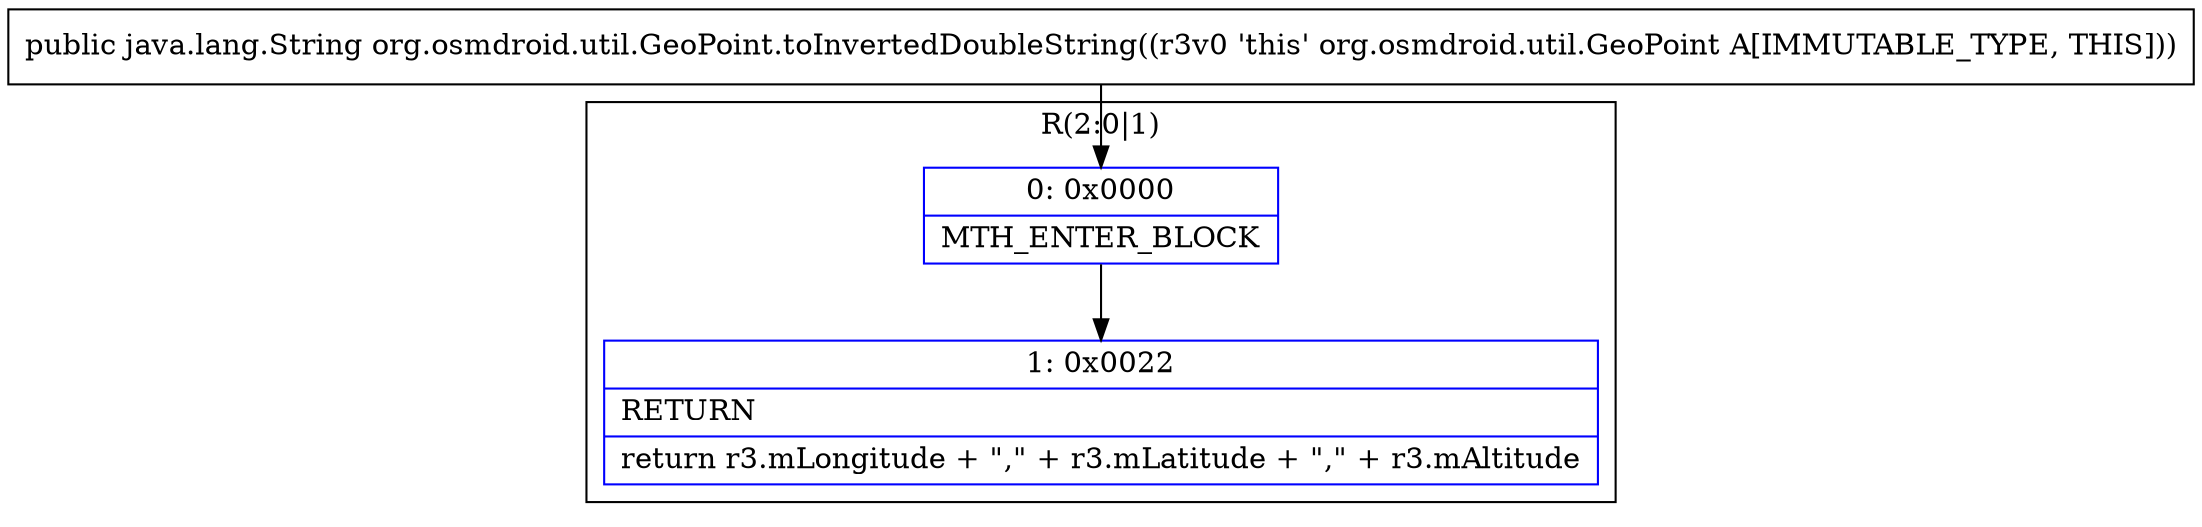 digraph "CFG fororg.osmdroid.util.GeoPoint.toInvertedDoubleString()Ljava\/lang\/String;" {
subgraph cluster_Region_449415764 {
label = "R(2:0|1)";
node [shape=record,color=blue];
Node_0 [shape=record,label="{0\:\ 0x0000|MTH_ENTER_BLOCK\l}"];
Node_1 [shape=record,label="{1\:\ 0x0022|RETURN\l|return r3.mLongitude + \",\" + r3.mLatitude + \",\" + r3.mAltitude\l}"];
}
MethodNode[shape=record,label="{public java.lang.String org.osmdroid.util.GeoPoint.toInvertedDoubleString((r3v0 'this' org.osmdroid.util.GeoPoint A[IMMUTABLE_TYPE, THIS])) }"];
MethodNode -> Node_0;
Node_0 -> Node_1;
}

